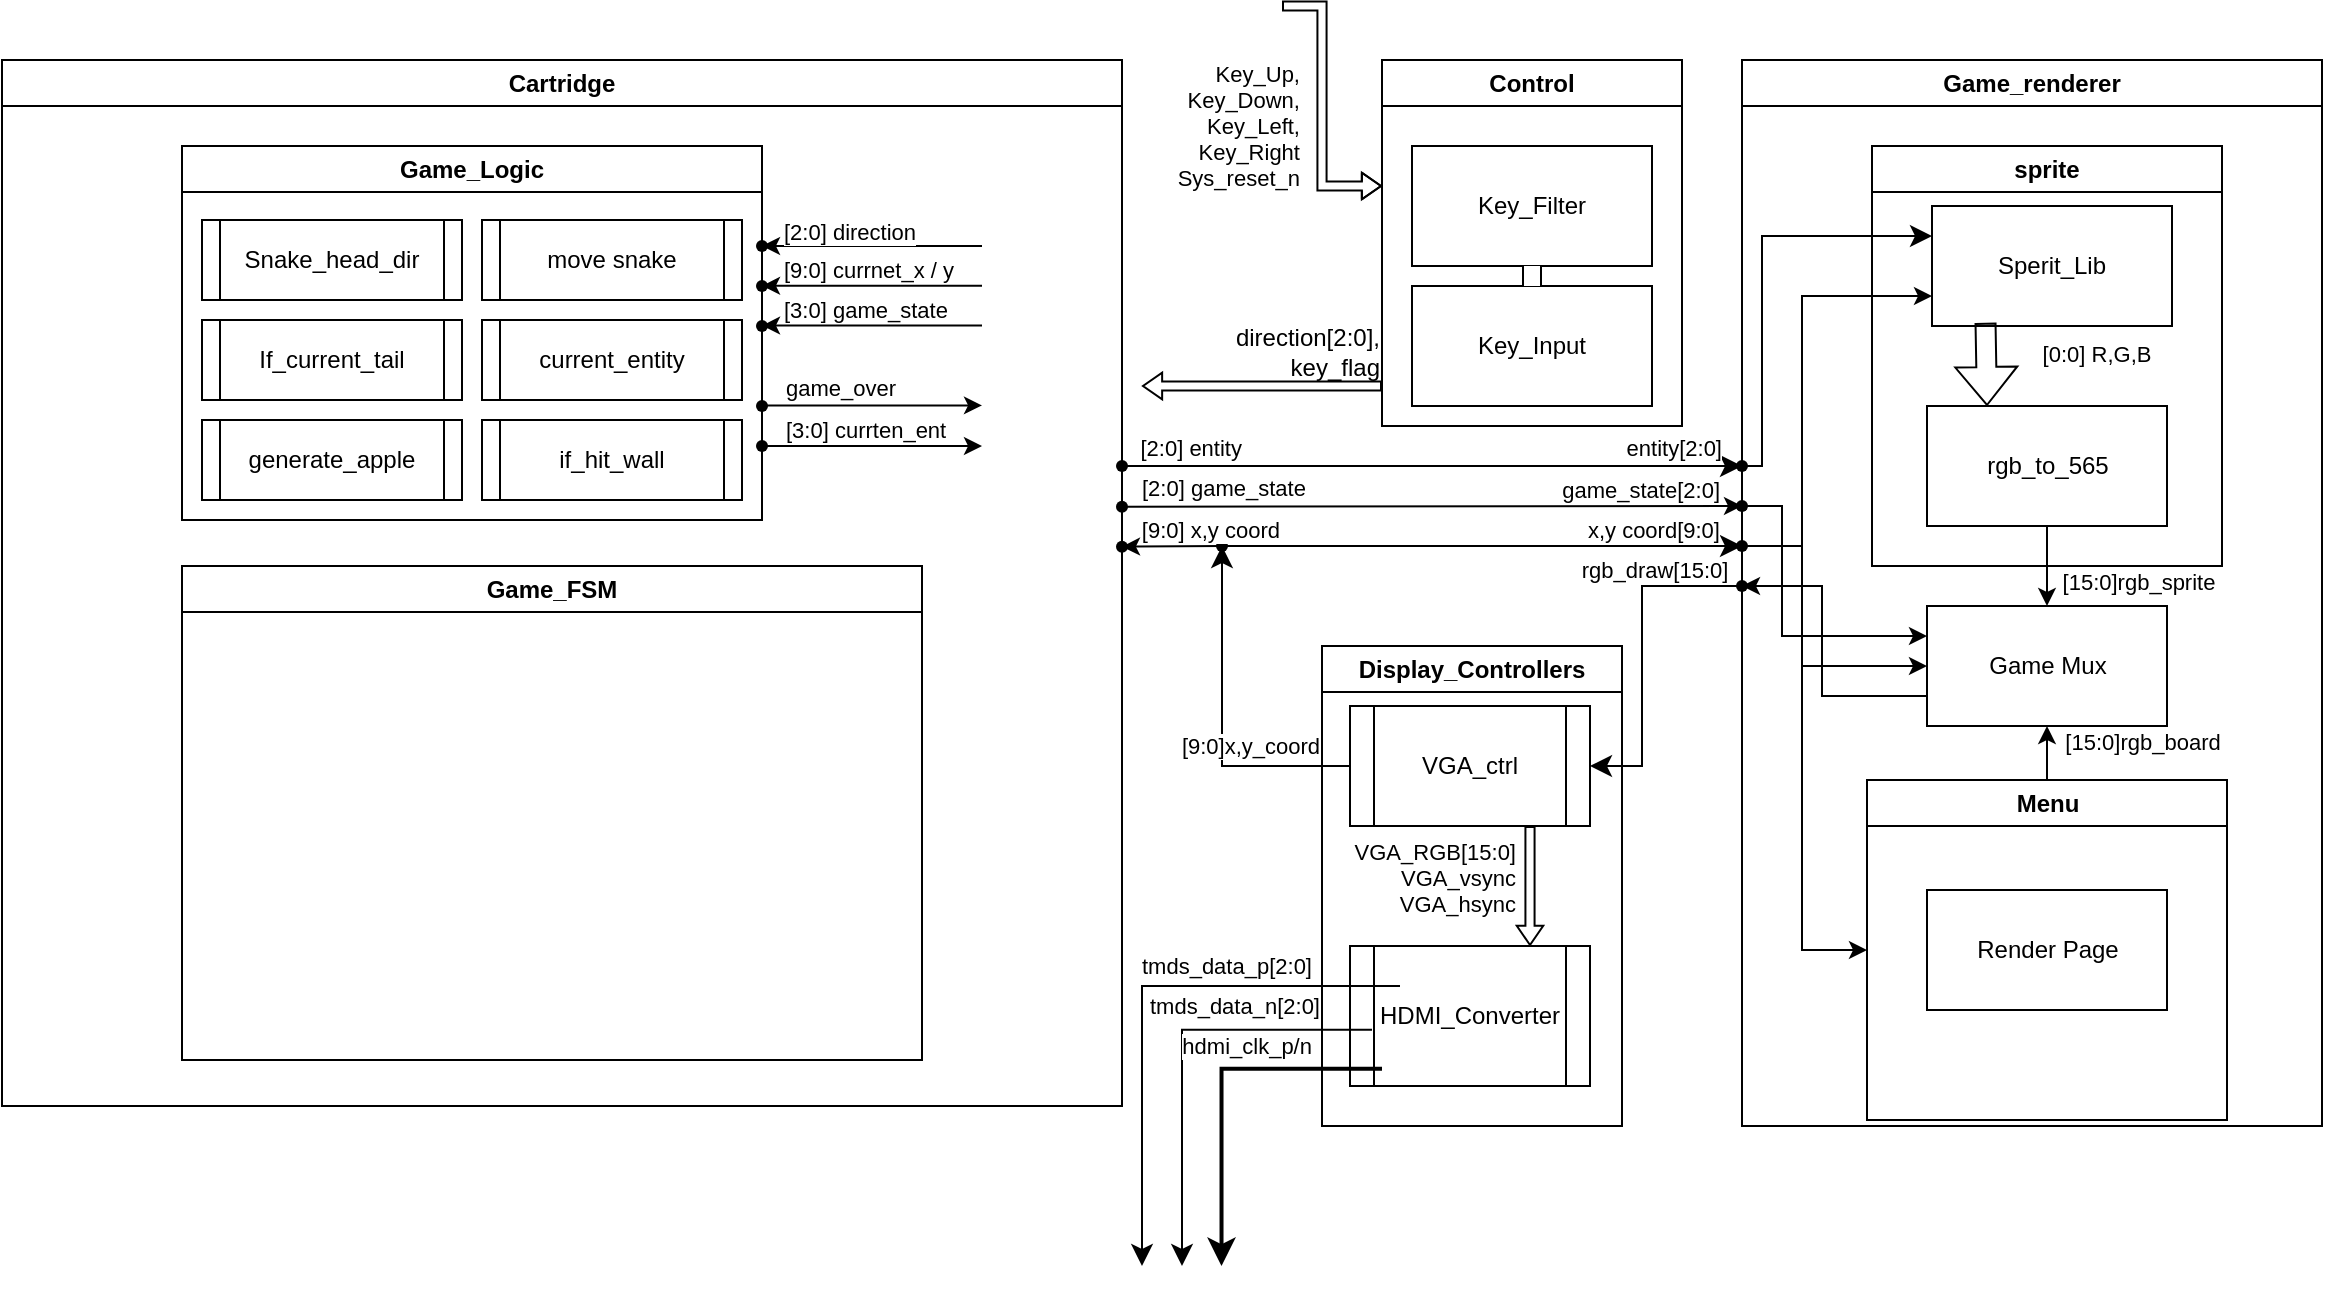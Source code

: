 <mxfile version="25.0.3">
  <diagram name="Page-1" id="sHfkZnYr7WtnaqoEsqCM">
    <mxGraphModel dx="1437" dy="349" grid="1" gridSize="10" guides="1" tooltips="1" connect="1" arrows="1" fold="1" page="1" pageScale="1" pageWidth="827" pageHeight="1169" math="0" shadow="0">
      <root>
        <mxCell id="0" />
        <mxCell id="1" parent="0" />
        <mxCell id="xB46dBXS0W5ADeLuJi4j-32" value="Control" style="swimlane;whiteSpace=wrap;html=1;startSize=23;" parent="1" vertex="1">
          <mxGeometry x="40" y="117" width="150" height="183" as="geometry" />
        </mxCell>
        <mxCell id="xB46dBXS0W5ADeLuJi4j-35" value="Key_Filter" style="rounded=0;whiteSpace=wrap;html=1;" parent="xB46dBXS0W5ADeLuJi4j-32" vertex="1">
          <mxGeometry x="15" y="43" width="120" height="60" as="geometry" />
        </mxCell>
        <mxCell id="xB46dBXS0W5ADeLuJi4j-37" value="Key_Input" style="rounded=0;whiteSpace=wrap;html=1;" parent="xB46dBXS0W5ADeLuJi4j-32" vertex="1">
          <mxGeometry x="15" y="113" width="120" height="60" as="geometry" />
        </mxCell>
        <mxCell id="xB46dBXS0W5ADeLuJi4j-40" value="" style="shape=filledEdge;rounded=0;fixDash=1;endArrow=none;strokeWidth=10;fillColor=#ffffff;html=1;entryX=0.5;entryY=0;entryDx=0;entryDy=0;exitX=0.5;exitY=1;exitDx=0;exitDy=0;" parent="xB46dBXS0W5ADeLuJi4j-32" source="xB46dBXS0W5ADeLuJi4j-35" target="xB46dBXS0W5ADeLuJi4j-37" edge="1">
          <mxGeometry width="60" height="40" relative="1" as="geometry">
            <mxPoint x="30" y="23" as="sourcePoint" />
            <mxPoint x="85" y="123" as="targetPoint" />
          </mxGeometry>
        </mxCell>
        <mxCell id="sHn7CH1aY6ciFTgk0AOF-37" value="&lt;div&gt;Game_renderer&lt;/div&gt;" style="swimlane;whiteSpace=wrap;html=1;" parent="1" vertex="1">
          <mxGeometry x="220" y="117" width="290" height="533" as="geometry" />
        </mxCell>
        <mxCell id="sHn7CH1aY6ciFTgk0AOF-43" value="sprite " style="swimlane;whiteSpace=wrap;html=1;" parent="sHn7CH1aY6ciFTgk0AOF-37" vertex="1">
          <mxGeometry x="65" y="43" width="175" height="210" as="geometry" />
        </mxCell>
        <mxCell id="sHn7CH1aY6ciFTgk0AOF-44" value="Sperit_Lib" style="rounded=0;whiteSpace=wrap;html=1;" parent="sHn7CH1aY6ciFTgk0AOF-43" vertex="1">
          <mxGeometry x="30" y="30" width="120" height="60" as="geometry" />
        </mxCell>
        <mxCell id="sHn7CH1aY6ciFTgk0AOF-42" value="rgb_to_565" style="rounded=0;whiteSpace=wrap;html=1;" parent="sHn7CH1aY6ciFTgk0AOF-43" vertex="1">
          <mxGeometry x="27.5" y="130" width="120" height="60" as="geometry" />
        </mxCell>
        <mxCell id="sHn7CH1aY6ciFTgk0AOF-52" value="" style="shape=flexArrow;html=1;rounded=0;exitX=0.223;exitY=0.973;exitDx=0;exitDy=0;entryX=0.25;entryY=0;entryDx=0;entryDy=0;exitPerimeter=0;" parent="sHn7CH1aY6ciFTgk0AOF-43" source="sHn7CH1aY6ciFTgk0AOF-44" target="sHn7CH1aY6ciFTgk0AOF-42" edge="1">
          <mxGeometry width="100" relative="1" as="geometry">
            <mxPoint x="10" y="140" as="sourcePoint" />
            <mxPoint x="340" y="75" as="targetPoint" />
          </mxGeometry>
        </mxCell>
        <mxCell id="sHn7CH1aY6ciFTgk0AOF-53" value="[0:0] R,G,B" style="edgeLabel;html=1;align=center;verticalAlign=middle;resizable=0;points=[];" parent="sHn7CH1aY6ciFTgk0AOF-52" vertex="1" connectable="0">
          <mxGeometry x="-0.49" y="-3" relative="1" as="geometry">
            <mxPoint x="58" y="5" as="offset" />
          </mxGeometry>
        </mxCell>
        <mxCell id="sHn7CH1aY6ciFTgk0AOF-57" style="edgeStyle=elbowEdgeStyle;rounded=0;orthogonalLoop=1;jettySize=auto;html=1;exitX=0.5;exitY=0;exitDx=0;exitDy=0;entryX=0.5;entryY=1;entryDx=0;entryDy=0;elbow=vertical;" parent="sHn7CH1aY6ciFTgk0AOF-37" source="sHn7CH1aY6ciFTgk0AOF-40" target="sHn7CH1aY6ciFTgk0AOF-80" edge="1">
          <mxGeometry relative="1" as="geometry">
            <mxPoint x="340" y="383" as="targetPoint" />
          </mxGeometry>
        </mxCell>
        <mxCell id="sHn7CH1aY6ciFTgk0AOF-77" value="[15:0]rgb_board" style="edgeLabel;html=1;align=center;verticalAlign=middle;resizable=0;points=[];" parent="sHn7CH1aY6ciFTgk0AOF-57" vertex="1" connectable="0">
          <mxGeometry x="0.693" y="1" relative="1" as="geometry">
            <mxPoint x="48" y="4" as="offset" />
          </mxGeometry>
        </mxCell>
        <mxCell id="sHn7CH1aY6ciFTgk0AOF-40" value="Menu" style="swimlane;whiteSpace=wrap;html=1;" parent="sHn7CH1aY6ciFTgk0AOF-37" vertex="1">
          <mxGeometry x="62.5" y="360" width="180" height="170" as="geometry" />
        </mxCell>
        <mxCell id="xB46dBXS0W5ADeLuJi4j-102" value="Render Page" style="rounded=0;whiteSpace=wrap;html=1;" parent="sHn7CH1aY6ciFTgk0AOF-40" vertex="1">
          <mxGeometry x="30" y="55" width="120" height="60" as="geometry" />
        </mxCell>
        <mxCell id="sHn7CH1aY6ciFTgk0AOF-54" style="rounded=0;orthogonalLoop=1;jettySize=auto;html=1;exitX=0.5;exitY=1;exitDx=0;exitDy=0;entryX=0.5;entryY=0;entryDx=0;entryDy=0;" parent="sHn7CH1aY6ciFTgk0AOF-37" source="sHn7CH1aY6ciFTgk0AOF-42" target="sHn7CH1aY6ciFTgk0AOF-80" edge="1">
          <mxGeometry relative="1" as="geometry">
            <mxPoint x="160" y="253" as="targetPoint" />
            <mxPoint x="240" y="264" as="sourcePoint" />
          </mxGeometry>
        </mxCell>
        <mxCell id="sHn7CH1aY6ciFTgk0AOF-55" value="[15:0]rgb_sprite" style="edgeLabel;html=1;align=center;verticalAlign=middle;resizable=0;points=[];" parent="sHn7CH1aY6ciFTgk0AOF-54" vertex="1" connectable="0">
          <mxGeometry x="0.737" y="3" relative="1" as="geometry">
            <mxPoint x="42" y="-7" as="offset" />
          </mxGeometry>
        </mxCell>
        <mxCell id="sHn7CH1aY6ciFTgk0AOF-80" value="Game Mux" style="rounded=0;whiteSpace=wrap;html=1;" parent="sHn7CH1aY6ciFTgk0AOF-37" vertex="1">
          <mxGeometry x="92.5" y="273" width="120" height="60" as="geometry" />
        </mxCell>
        <mxCell id="xB46dBXS0W5ADeLuJi4j-1" value="Cartridge" style="swimlane;whiteSpace=wrap;html=1;startSize=23;" parent="1" vertex="1">
          <mxGeometry x="-650" y="117" width="560" height="523" as="geometry" />
        </mxCell>
        <mxCell id="xB46dBXS0W5ADeLuJi4j-52" value="Game_FSM" style="swimlane;whiteSpace=wrap;html=1;startSize=23;" parent="xB46dBXS0W5ADeLuJi4j-1" vertex="1">
          <mxGeometry x="90" y="253" width="370" height="247" as="geometry" />
        </mxCell>
        <mxCell id="xB46dBXS0W5ADeLuJi4j-105" value="Game_Logic" style="swimlane;whiteSpace=wrap;html=1;" parent="xB46dBXS0W5ADeLuJi4j-1" vertex="1">
          <mxGeometry x="90" y="43" width="290" height="187" as="geometry" />
        </mxCell>
        <mxCell id="uejsK2y3ItJCnH0kQkoy-29" value="If_current_tail" style="shape=process;whiteSpace=wrap;html=1;backgroundOutline=1;size=0.071;" vertex="1" parent="xB46dBXS0W5ADeLuJi4j-105">
          <mxGeometry x="10" y="87" width="130" height="40" as="geometry" />
        </mxCell>
        <mxCell id="uejsK2y3ItJCnH0kQkoy-32" value="Snake_head_dir" style="shape=process;whiteSpace=wrap;html=1;backgroundOutline=1;size=0.071;" vertex="1" parent="xB46dBXS0W5ADeLuJi4j-105">
          <mxGeometry x="10" y="37" width="130" height="40" as="geometry" />
        </mxCell>
        <mxCell id="uejsK2y3ItJCnH0kQkoy-40" value="generate_apple" style="shape=process;whiteSpace=wrap;html=1;backgroundOutline=1;size=0.071;" vertex="1" parent="xB46dBXS0W5ADeLuJi4j-105">
          <mxGeometry x="10" y="137" width="130" height="40" as="geometry" />
        </mxCell>
        <mxCell id="uejsK2y3ItJCnH0kQkoy-41" value="current_entity" style="shape=process;whiteSpace=wrap;html=1;backgroundOutline=1;size=0.071;" vertex="1" parent="xB46dBXS0W5ADeLuJi4j-105">
          <mxGeometry x="150" y="87" width="130" height="40" as="geometry" />
        </mxCell>
        <mxCell id="uejsK2y3ItJCnH0kQkoy-42" value="move snake" style="shape=process;whiteSpace=wrap;html=1;backgroundOutline=1;size=0.071;" vertex="1" parent="xB46dBXS0W5ADeLuJi4j-105">
          <mxGeometry x="150" y="37" width="130" height="40" as="geometry" />
        </mxCell>
        <mxCell id="uejsK2y3ItJCnH0kQkoy-43" value="if_hit_wall" style="shape=process;whiteSpace=wrap;html=1;backgroundOutline=1;size=0.071;" vertex="1" parent="xB46dBXS0W5ADeLuJi4j-105">
          <mxGeometry x="150" y="137" width="130" height="40" as="geometry" />
        </mxCell>
        <mxCell id="uejsK2y3ItJCnH0kQkoy-45" value="" style="shape=waypoint;sketch=0;fillStyle=solid;size=6;pointerEvents=1;points=[];fillColor=none;resizable=0;rotatable=0;perimeter=centerPerimeter;snapToPoint=1;" vertex="1" parent="xB46dBXS0W5ADeLuJi4j-1">
          <mxGeometry x="370" y="83" width="20" height="20" as="geometry" />
        </mxCell>
        <mxCell id="uejsK2y3ItJCnH0kQkoy-46" value="" style="shape=waypoint;sketch=0;fillStyle=solid;size=6;pointerEvents=1;points=[];fillColor=none;resizable=0;rotatable=0;perimeter=centerPerimeter;snapToPoint=1;" vertex="1" parent="xB46dBXS0W5ADeLuJi4j-1">
          <mxGeometry x="370" y="103" width="20" height="20" as="geometry" />
        </mxCell>
        <mxCell id="uejsK2y3ItJCnH0kQkoy-47" value="" style="shape=waypoint;sketch=0;fillStyle=solid;size=6;pointerEvents=1;points=[];fillColor=none;resizable=0;rotatable=0;perimeter=centerPerimeter;snapToPoint=1;" vertex="1" parent="xB46dBXS0W5ADeLuJi4j-1">
          <mxGeometry x="370" y="123" width="20" height="20" as="geometry" />
        </mxCell>
        <mxCell id="uejsK2y3ItJCnH0kQkoy-67" value="" style="endArrow=classic;html=1;rounded=0;exitX=0.819;exitY=0.619;exitDx=0;exitDy=0;exitPerimeter=0;" edge="1" parent="xB46dBXS0W5ADeLuJi4j-1">
          <mxGeometry relative="1" as="geometry">
            <mxPoint x="380" y="172.69" as="sourcePoint" />
            <mxPoint x="490" y="172.69" as="targetPoint" />
          </mxGeometry>
        </mxCell>
        <mxCell id="uejsK2y3ItJCnH0kQkoy-68" value="game_over" style="edgeLabel;resizable=0;html=1;;align=left;verticalAlign=bottom;" connectable="0" vertex="1" parent="uejsK2y3ItJCnH0kQkoy-67">
          <mxGeometry x="1" relative="1" as="geometry">
            <mxPoint x="-100" as="offset" />
          </mxGeometry>
        </mxCell>
        <mxCell id="uejsK2y3ItJCnH0kQkoy-49" value="" style="shape=waypoint;sketch=0;fillStyle=solid;size=6;pointerEvents=1;points=[];fillColor=none;resizable=0;rotatable=0;perimeter=centerPerimeter;snapToPoint=1;" vertex="1" parent="xB46dBXS0W5ADeLuJi4j-1">
          <mxGeometry x="370" y="163" width="20" height="20" as="geometry" />
        </mxCell>
        <mxCell id="uejsK2y3ItJCnH0kQkoy-65" value="" style="endArrow=classic;html=1;rounded=0;exitX=0.819;exitY=0.619;exitDx=0;exitDy=0;exitPerimeter=0;" edge="1" parent="xB46dBXS0W5ADeLuJi4j-1" source="uejsK2y3ItJCnH0kQkoy-48">
          <mxGeometry relative="1" as="geometry">
            <mxPoint x="390" y="203" as="sourcePoint" />
            <mxPoint x="490" y="193" as="targetPoint" />
          </mxGeometry>
        </mxCell>
        <mxCell id="uejsK2y3ItJCnH0kQkoy-66" value="[3:0] currten_ent" style="edgeLabel;resizable=0;html=1;;align=left;verticalAlign=bottom;" connectable="0" vertex="1" parent="uejsK2y3ItJCnH0kQkoy-65">
          <mxGeometry x="1" relative="1" as="geometry">
            <mxPoint x="-100" as="offset" />
          </mxGeometry>
        </mxCell>
        <mxCell id="uejsK2y3ItJCnH0kQkoy-48" value="" style="shape=waypoint;sketch=0;fillStyle=solid;size=6;pointerEvents=1;points=[];fillColor=none;resizable=0;rotatable=0;perimeter=centerPerimeter;snapToPoint=1;" vertex="1" parent="xB46dBXS0W5ADeLuJi4j-1">
          <mxGeometry x="370" y="183" width="20" height="20" as="geometry" />
        </mxCell>
        <mxCell id="uejsK2y3ItJCnH0kQkoy-58" value="" style="endArrow=classic;html=1;rounded=0;entryX=0.414;entryY=0.4;entryDx=0;entryDy=0;entryPerimeter=0;" edge="1" parent="xB46dBXS0W5ADeLuJi4j-1">
          <mxGeometry relative="1" as="geometry">
            <mxPoint x="490" y="132.76" as="sourcePoint" />
            <mxPoint x="380" y="132.76" as="targetPoint" />
          </mxGeometry>
        </mxCell>
        <mxCell id="uejsK2y3ItJCnH0kQkoy-59" value="[3:0] game_state" style="edgeLabel;resizable=0;html=1;;align=left;verticalAlign=bottom;" connectable="0" vertex="1" parent="uejsK2y3ItJCnH0kQkoy-58">
          <mxGeometry x="1" relative="1" as="geometry">
            <mxPoint x="9" y="1" as="offset" />
          </mxGeometry>
        </mxCell>
        <mxCell id="uejsK2y3ItJCnH0kQkoy-56" value="" style="endArrow=classic;html=1;rounded=0;entryX=0.414;entryY=0.4;entryDx=0;entryDy=0;entryPerimeter=0;" edge="1" parent="xB46dBXS0W5ADeLuJi4j-1">
          <mxGeometry relative="1" as="geometry">
            <mxPoint x="490" y="112.9" as="sourcePoint" />
            <mxPoint x="380" y="112.9" as="targetPoint" />
          </mxGeometry>
        </mxCell>
        <mxCell id="uejsK2y3ItJCnH0kQkoy-57" value="[9:0] currnet_x / y" style="edgeLabel;resizable=0;html=1;;align=left;verticalAlign=bottom;" connectable="0" vertex="1" parent="uejsK2y3ItJCnH0kQkoy-56">
          <mxGeometry x="1" relative="1" as="geometry">
            <mxPoint x="9" y="1" as="offset" />
          </mxGeometry>
        </mxCell>
        <mxCell id="uejsK2y3ItJCnH0kQkoy-52" value="" style="endArrow=classic;html=1;rounded=0;entryX=0.414;entryY=0.4;entryDx=0;entryDy=0;entryPerimeter=0;" edge="1" parent="xB46dBXS0W5ADeLuJi4j-1" target="uejsK2y3ItJCnH0kQkoy-45">
          <mxGeometry relative="1" as="geometry">
            <mxPoint x="490" y="93" as="sourcePoint" />
            <mxPoint x="470" y="253" as="targetPoint" />
          </mxGeometry>
        </mxCell>
        <mxCell id="uejsK2y3ItJCnH0kQkoy-55" value="[2:0] direction" style="edgeLabel;resizable=0;html=1;;align=left;verticalAlign=bottom;" connectable="0" vertex="1" parent="uejsK2y3ItJCnH0kQkoy-52">
          <mxGeometry x="1" relative="1" as="geometry">
            <mxPoint x="9" y="1" as="offset" />
          </mxGeometry>
        </mxCell>
        <mxCell id="xB46dBXS0W5ADeLuJi4j-2" value="Display_Controllers" style="swimlane;whiteSpace=wrap;html=1;" parent="1" vertex="1">
          <mxGeometry x="10" y="410" width="150" height="240" as="geometry" />
        </mxCell>
        <mxCell id="xB46dBXS0W5ADeLuJi4j-4" value="VGA_ctrl" style="shape=process;whiteSpace=wrap;html=1;backgroundOutline=1;" parent="xB46dBXS0W5ADeLuJi4j-2" vertex="1">
          <mxGeometry x="14" y="30" width="120" height="60" as="geometry" />
        </mxCell>
        <mxCell id="xB46dBXS0W5ADeLuJi4j-5" value="HDMI_Converter" style="shape=process;whiteSpace=wrap;html=1;backgroundOutline=1;" parent="xB46dBXS0W5ADeLuJi4j-2" vertex="1">
          <mxGeometry x="14" y="150" width="120" height="70" as="geometry" />
        </mxCell>
        <mxCell id="xB46dBXS0W5ADeLuJi4j-23" value="" style="edgeStyle=elbowEdgeStyle;elbow=horizontal;endArrow=classic;html=1;curved=0;rounded=0;endSize=8;startSize=8;" parent="xB46dBXS0W5ADeLuJi4j-2" edge="1">
          <mxGeometry width="50" height="50" relative="1" as="geometry">
            <mxPoint x="39" y="170" as="sourcePoint" />
            <mxPoint x="-90" y="310" as="targetPoint" />
            <Array as="points">
              <mxPoint x="-90" y="240" />
            </Array>
          </mxGeometry>
        </mxCell>
        <mxCell id="xB46dBXS0W5ADeLuJi4j-26" value="" style="shape=filledEdge;curved=0;rounded=0;fixDash=1;endArrow=none;strokeWidth=10;fillColor=#ffffff;edgeStyle=orthogonalEdgeStyle;html=1;entryDx=0;entryDy=0;exitX=1.093;exitY=1.157;exitDx=0;exitDy=0;exitPerimeter=0;" parent="xB46dBXS0W5ADeLuJi4j-2" edge="1">
          <mxGeometry width="60" height="40" relative="1" as="geometry">
            <mxPoint x="60.0" y="140" as="sourcePoint" />
            <mxPoint x="60.0" y="140" as="targetPoint" />
          </mxGeometry>
        </mxCell>
        <mxCell id="xB46dBXS0W5ADeLuJi4j-27" value="&lt;div&gt;VGA_RGB[15:0]&lt;/div&gt;&lt;div&gt;VGA_vsync&lt;/div&gt;&lt;div&gt;VGA_hsync&lt;br&gt;&lt;/div&gt;" style="edgeLabel;html=1;align=right;verticalAlign=middle;resizable=0;points=[];" parent="xB46dBXS0W5ADeLuJi4j-26" vertex="1" connectable="0">
          <mxGeometry x="-0.01" y="2" relative="1" as="geometry">
            <mxPoint x="37" y="-24" as="offset" />
          </mxGeometry>
        </mxCell>
        <mxCell id="uejsK2y3ItJCnH0kQkoy-7" value="" style="endArrow=classic;html=1;rounded=0;exitX=0.75;exitY=1;exitDx=0;exitDy=0;entryX=0.75;entryY=0;entryDx=0;entryDy=0;shape=flexArrow;width=4.571;endSize=2.857;endWidth=7.673;" edge="1" parent="xB46dBXS0W5ADeLuJi4j-2" source="xB46dBXS0W5ADeLuJi4j-4" target="xB46dBXS0W5ADeLuJi4j-5">
          <mxGeometry width="50" height="50" relative="1" as="geometry">
            <mxPoint x="220" y="170" as="sourcePoint" />
            <mxPoint x="270" y="120" as="targetPoint" />
            <Array as="points" />
          </mxGeometry>
        </mxCell>
        <mxCell id="xB46dBXS0W5ADeLuJi4j-20" value="" style="edgeStyle=elbowEdgeStyle;elbow=horizontal;endArrow=classic;html=1;curved=0;rounded=0;endSize=8;startSize=8;exitX=0.002;exitY=0.877;exitDx=0;exitDy=0;exitPerimeter=0;strokeWidth=2;" parent="1" edge="1">
          <mxGeometry width="50" height="50" relative="1" as="geometry">
            <mxPoint x="40.0" y="621.39" as="sourcePoint" />
            <mxPoint x="-40" y="720" as="targetPoint" />
            <Array as="points">
              <mxPoint x="-40.24" y="660" />
            </Array>
          </mxGeometry>
        </mxCell>
        <mxCell id="sHn7CH1aY6ciFTgk0AOF-82" style="edgeStyle=elbowEdgeStyle;rounded=0;orthogonalLoop=1;jettySize=auto;html=1;entryX=0.643;entryY=0.81;entryDx=0;entryDy=0;exitX=0;exitY=0.75;exitDx=0;exitDy=0;entryPerimeter=0;" parent="1" source="sHn7CH1aY6ciFTgk0AOF-80" edge="1" target="uejsK2y3ItJCnH0kQkoy-19">
          <mxGeometry relative="1" as="geometry">
            <mxPoint x="540" y="290" as="targetPoint" />
            <Array as="points">
              <mxPoint x="260" y="410" />
            </Array>
          </mxGeometry>
        </mxCell>
        <mxCell id="sHn7CH1aY6ciFTgk0AOF-84" value="rgb_draw[15:0]" style="edgeLabel;html=1;align=center;verticalAlign=bottom;resizable=0;points=[];" parent="sHn7CH1aY6ciFTgk0AOF-82" vertex="1" connectable="0">
          <mxGeometry x="0.562" y="-1" relative="1" as="geometry">
            <mxPoint x="-77" y="1" as="offset" />
          </mxGeometry>
        </mxCell>
        <mxCell id="sHn7CH1aY6ciFTgk0AOF-50" value="" style="endArrow=classic;html=1;rounded=0;endSize=8;startSize=8;exitDx=0;exitDy=0;edgeStyle=elbowEdgeStyle;entryX=0.578;entryY=0.406;entryDx=0;entryDy=0;entryPerimeter=0;" parent="1" source="xB46dBXS0W5ADeLuJi4j-28" target="sHn7CH1aY6ciFTgk0AOF-78" edge="1">
          <mxGeometry width="50" height="50" relative="1" as="geometry">
            <mxPoint x="130" y="370" as="sourcePoint" />
            <mxPoint x="260" y="370" as="targetPoint" />
          </mxGeometry>
        </mxCell>
        <mxCell id="xB46dBXS0W5ADeLuJi4j-29" value="" style="endArrow=classic;html=1;rounded=0;endSize=8;startSize=8;exitX=0;exitY=0.5;exitDx=0;exitDy=0;edgeStyle=elbowEdgeStyle;entryX=0.471;entryY=0.6;entryDx=0;entryDy=0;entryPerimeter=0;" parent="1" source="xB46dBXS0W5ADeLuJi4j-4" target="xB46dBXS0W5ADeLuJi4j-28" edge="1">
          <mxGeometry width="50" height="50" relative="1" as="geometry">
            <mxPoint x="130" y="483" as="sourcePoint" />
            <mxPoint x="40" y="390" as="targetPoint" />
            <Array as="points">
              <mxPoint x="-40" y="450" />
            </Array>
          </mxGeometry>
        </mxCell>
        <mxCell id="xB46dBXS0W5ADeLuJi4j-30" value="[9:0]x,y_coord" style="edgeLabel;html=1;align=center;verticalAlign=middle;resizable=0;points=[];" parent="xB46dBXS0W5ADeLuJi4j-29" vertex="1" connectable="0">
          <mxGeometry x="-0.017" y="2" relative="1" as="geometry">
            <mxPoint x="16" y="11" as="offset" />
          </mxGeometry>
        </mxCell>
        <mxCell id="xB46dBXS0W5ADeLuJi4j-31" value="" style="endArrow=classic;html=1;rounded=0;entryX=0.5;entryY=0.483;entryDx=0;entryDy=0;entryPerimeter=0;" parent="1" source="xB46dBXS0W5ADeLuJi4j-28" edge="1" target="uejsK2y3ItJCnH0kQkoy-61">
          <mxGeometry width="50" height="50" relative="1" as="geometry">
            <mxPoint x="200" y="390" as="sourcePoint" />
            <mxPoint x="-80" y="360" as="targetPoint" />
          </mxGeometry>
        </mxCell>
        <mxCell id="xB46dBXS0W5ADeLuJi4j-28" value="" style="shape=waypoint;sketch=0;fillStyle=solid;size=6;pointerEvents=1;points=[];fillColor=none;resizable=0;rotatable=0;perimeter=centerPerimeter;snapToPoint=1;" parent="1" vertex="1">
          <mxGeometry x="-50" y="350" width="20" height="20" as="geometry" />
        </mxCell>
        <mxCell id="xB46dBXS0W5ADeLuJi4j-19" value="" style="edgeStyle=elbowEdgeStyle;elbow=horizontal;endArrow=classic;html=1;curved=0;rounded=0;endSize=8;startSize=8;exitX=-0.002;exitY=0.598;exitDx=0;exitDy=0;exitPerimeter=0;" parent="1" edge="1">
          <mxGeometry width="50" height="50" relative="1" as="geometry">
            <mxPoint x="35.0" y="601.86" as="sourcePoint" />
            <mxPoint x="-60" y="720" as="targetPoint" />
            <Array as="points">
              <mxPoint x="-60" y="660" />
            </Array>
          </mxGeometry>
        </mxCell>
        <mxCell id="uejsK2y3ItJCnH0kQkoy-8" value="&lt;div&gt;Key_Up,&lt;/div&gt;&lt;div&gt;Key_Down,&lt;/div&gt;&lt;div&gt;Key_Left,&lt;/div&gt;&lt;div&gt;Key_Right&lt;br&gt;&lt;/div&gt;&lt;div&gt;Sys_reset_n&lt;br&gt;&lt;/div&gt;" style="edgeLabel;html=1;align=right;verticalAlign=middle;resizable=0;points=[];" vertex="1" connectable="0" parent="1">
          <mxGeometry x="-0.001" y="150.001" as="geometry" />
        </mxCell>
        <mxCell id="uejsK2y3ItJCnH0kQkoy-10" value="" style="endArrow=classic;html=1;rounded=0;exitX=0.529;exitY=0.426;exitDx=0;exitDy=0;exitPerimeter=0;" edge="1" parent="1" source="uejsK2y3ItJCnH0kQkoy-60" target="uejsK2y3ItJCnH0kQkoy-17">
          <mxGeometry relative="1" as="geometry">
            <mxPoint x="-80" y="340" as="sourcePoint" />
            <mxPoint x="240" y="366" as="targetPoint" />
          </mxGeometry>
        </mxCell>
        <mxCell id="uejsK2y3ItJCnH0kQkoy-12" value="[2:0] game_state" style="edgeLabel;resizable=0;html=1;;align=left;verticalAlign=bottom;" connectable="0" vertex="1" parent="uejsK2y3ItJCnH0kQkoy-10">
          <mxGeometry x="-1" relative="1" as="geometry">
            <mxPoint x="8" y="-1" as="offset" />
          </mxGeometry>
        </mxCell>
        <mxCell id="uejsK2y3ItJCnH0kQkoy-15" value="" style="endArrow=classic;html=1;rounded=0;endSize=8;startSize=8;labelPosition=left;verticalLabelPosition=middle;align=right;verticalAlign=middle;entryDx=0;entryDy=0;entryPerimeter=0;" edge="1" parent="1" source="uejsK2y3ItJCnH0kQkoy-30" target="sHn7CH1aY6ciFTgk0AOF-72">
          <mxGeometry width="50" height="50" relative="1" as="geometry">
            <mxPoint x="-90" y="320" as="sourcePoint" />
            <mxPoint x="240" y="339.52" as="targetPoint" />
          </mxGeometry>
        </mxCell>
        <mxCell id="uejsK2y3ItJCnH0kQkoy-18" value="game_state[2:0]" style="edgeLabel;html=1;align=right;verticalAlign=bottom;resizable=0;points=[];" vertex="1" connectable="0" parent="1">
          <mxGeometry x="209.996" y="340.34" as="geometry" />
        </mxCell>
        <mxCell id="sHn7CH1aY6ciFTgk0AOF-72" value="" style="shape=waypoint;sketch=0;fillStyle=solid;size=6;pointerEvents=1;points=[];fillColor=none;resizable=0;rotatable=0;perimeter=centerPerimeter;snapToPoint=1;" parent="1" vertex="1">
          <mxGeometry x="210" y="310" width="20" height="20" as="geometry" />
        </mxCell>
        <mxCell id="sHn7CH1aY6ciFTgk0AOF-78" value="" style="shape=waypoint;sketch=0;fillStyle=solid;size=6;pointerEvents=1;points=[];fillColor=none;resizable=0;rotatable=0;perimeter=centerPerimeter;snapToPoint=1;" parent="1" vertex="1">
          <mxGeometry x="210" y="350" width="20" height="20" as="geometry" />
        </mxCell>
        <mxCell id="uejsK2y3ItJCnH0kQkoy-17" value="" style="shape=waypoint;sketch=0;fillStyle=solid;size=6;pointerEvents=1;points=[];fillColor=none;resizable=0;rotatable=0;perimeter=centerPerimeter;snapToPoint=1;" vertex="1" parent="1">
          <mxGeometry x="210" y="330.0" width="20" height="20" as="geometry" />
        </mxCell>
        <mxCell id="uejsK2y3ItJCnH0kQkoy-19" value="" style="shape=waypoint;sketch=0;fillStyle=solid;size=6;pointerEvents=1;points=[];fillColor=none;resizable=0;rotatable=0;perimeter=centerPerimeter;snapToPoint=1;" vertex="1" parent="1">
          <mxGeometry x="210" y="370" width="20" height="20" as="geometry" />
        </mxCell>
        <mxCell id="sHn7CH1aY6ciFTgk0AOF-47" value="" style="edgeStyle=elbowEdgeStyle;endArrow=classic;html=1;rounded=0;endSize=8;startSize=8;labelPosition=left;verticalLabelPosition=middle;align=right;verticalAlign=middle;entryX=0;entryY=0.25;entryDx=0;entryDy=0;" parent="1" source="sHn7CH1aY6ciFTgk0AOF-72" target="sHn7CH1aY6ciFTgk0AOF-44" edge="1">
          <mxGeometry width="50" height="50" relative="1" as="geometry">
            <mxPoint x="240" y="350" as="sourcePoint" />
            <mxPoint x="260" y="270" as="targetPoint" />
            <Array as="points">
              <mxPoint x="230" y="270" />
            </Array>
          </mxGeometry>
        </mxCell>
        <mxCell id="sHn7CH1aY6ciFTgk0AOF-48" value="&lt;div&gt;entity[2:0]&lt;br&gt;&lt;/div&gt;" style="edgeLabel;html=1;align=right;verticalAlign=bottom;resizable=0;points=[];" parent="sHn7CH1aY6ciFTgk0AOF-47" vertex="1" connectable="0">
          <mxGeometry x="0.063" relative="1" as="geometry">
            <mxPoint x="-20" y="101" as="offset" />
          </mxGeometry>
        </mxCell>
        <mxCell id="sHn7CH1aY6ciFTgk0AOF-79" style="edgeStyle=elbowEdgeStyle;rounded=0;orthogonalLoop=1;jettySize=auto;html=1;entryX=0;entryY=0.75;entryDx=0;entryDy=0;" parent="1" source="sHn7CH1aY6ciFTgk0AOF-78" target="sHn7CH1aY6ciFTgk0AOF-44" edge="1">
          <mxGeometry relative="1" as="geometry">
            <Array as="points">
              <mxPoint x="250" y="300" />
            </Array>
          </mxGeometry>
        </mxCell>
        <mxCell id="sHn7CH1aY6ciFTgk0AOF-81" style="edgeStyle=elbowEdgeStyle;rounded=0;orthogonalLoop=1;jettySize=auto;html=1;entryX=0;entryY=0.5;entryDx=0;entryDy=0;" parent="1" source="sHn7CH1aY6ciFTgk0AOF-78" target="sHn7CH1aY6ciFTgk0AOF-80" edge="1">
          <mxGeometry relative="1" as="geometry">
            <Array as="points">
              <mxPoint x="250" y="390" />
            </Array>
          </mxGeometry>
        </mxCell>
        <mxCell id="xB46dBXS0W5ADeLuJi4j-104" value="" style="endArrow=classic;html=1;rounded=0;entryX=0;entryY=0.5;entryDx=0;entryDy=0;edgeStyle=elbowEdgeStyle;exitX=0.552;exitY=1.013;exitDx=0;exitDy=0;exitPerimeter=0;" parent="1" source="sHn7CH1aY6ciFTgk0AOF-78" target="sHn7CH1aY6ciFTgk0AOF-40" edge="1">
          <mxGeometry width="50" height="50" relative="1" as="geometry">
            <mxPoint x="240" y="370" as="sourcePoint" />
            <mxPoint x="60" y="350" as="targetPoint" />
            <Array as="points">
              <mxPoint x="250" y="460" />
            </Array>
          </mxGeometry>
        </mxCell>
        <mxCell id="uejsK2y3ItJCnH0kQkoy-16" value="" style="endArrow=classic;html=1;rounded=0;exitX=0.528;exitY=0.467;exitDx=0;exitDy=0;exitPerimeter=0;entryX=0;entryY=0.25;entryDx=0;entryDy=0;edgeStyle=orthogonalEdgeStyle;" edge="1" parent="1" source="uejsK2y3ItJCnH0kQkoy-17" target="sHn7CH1aY6ciFTgk0AOF-80">
          <mxGeometry width="50" height="50" relative="1" as="geometry">
            <mxPoint x="200" y="410" as="sourcePoint" />
            <mxPoint x="290" y="390" as="targetPoint" />
            <Array as="points">
              <mxPoint x="240" y="405" />
            </Array>
          </mxGeometry>
        </mxCell>
        <mxCell id="uejsK2y3ItJCnH0kQkoy-21" value="x,y coord[9:0]" style="edgeLabel;html=1;align=right;verticalAlign=bottom;resizable=0;points=[];" vertex="1" connectable="0" parent="1">
          <mxGeometry x="209.996" y="360" as="geometry" />
        </mxCell>
        <mxCell id="uejsK2y3ItJCnH0kQkoy-22" value="" style="edgeStyle=segmentEdgeStyle;endArrow=classic;html=1;curved=0;rounded=0;endSize=8;startSize=8;exitX=0.452;exitY=0.69;exitDx=0;exitDy=0;exitPerimeter=0;entryX=1;entryY=0.5;entryDx=0;entryDy=0;" edge="1" parent="1" source="uejsK2y3ItJCnH0kQkoy-19" target="xB46dBXS0W5ADeLuJi4j-4">
          <mxGeometry width="50" height="50" relative="1" as="geometry">
            <mxPoint x="180" y="400" as="sourcePoint" />
            <mxPoint x="230" y="350" as="targetPoint" />
            <Array as="points">
              <mxPoint x="170" y="380" />
              <mxPoint x="170" y="470" />
            </Array>
          </mxGeometry>
        </mxCell>
        <mxCell id="xB46dBXS0W5ADeLuJi4j-24" value="&lt;div&gt;hdmi_clk_p/n&lt;br&gt;&lt;/div&gt;" style="edgeLabel;html=1;align=right;verticalAlign=middle;resizable=0;points=[];" parent="1" vertex="1" connectable="0">
          <mxGeometry x="20.0" y="660" as="geometry">
            <mxPoint x="-15" y="-50" as="offset" />
          </mxGeometry>
        </mxCell>
        <mxCell id="xB46dBXS0W5ADeLuJi4j-21" value="&lt;div align=&quot;right&quot;&gt;tmds_data_p[2:0]&lt;/div&gt;" style="edgeLabel;html=1;align=right;verticalAlign=middle;resizable=0;points=[];" parent="1" vertex="1" connectable="0">
          <mxGeometry x="20.0" y="620" as="geometry">
            <mxPoint x="-15" y="-50" as="offset" />
          </mxGeometry>
        </mxCell>
        <mxCell id="xB46dBXS0W5ADeLuJi4j-14" value="&lt;div align=&quot;right&quot;&gt;tmds_data_n[2:0]&lt;/div&gt;" style="edgeLabel;html=1;align=right;verticalAlign=middle;resizable=0;points=[];" parent="1" vertex="1" connectable="0">
          <mxGeometry x="24.0" y="640" as="geometry">
            <mxPoint x="-15" y="-50" as="offset" />
          </mxGeometry>
        </mxCell>
        <mxCell id="uejsK2y3ItJCnH0kQkoy-25" value="" style="endArrow=classic;html=1;rounded=0;exitX=0.75;exitY=1;exitDx=0;exitDy=0;shape=flexArrow;width=4.571;endSize=2.857;endWidth=7.673;edgeStyle=orthogonalEdgeStyle;elbow=vertical;" edge="1" parent="1">
          <mxGeometry width="50" height="50" relative="1" as="geometry">
            <mxPoint x="-10" y="90" as="sourcePoint" />
            <mxPoint x="40" y="180" as="targetPoint" />
            <Array as="points">
              <mxPoint x="10" y="90" />
              <mxPoint x="10" y="180" />
            </Array>
          </mxGeometry>
        </mxCell>
        <mxCell id="uejsK2y3ItJCnH0kQkoy-26" value="" style="endArrow=classic;html=1;rounded=0;shape=flexArrow;width=4.571;endSize=2.857;endWidth=7.673;elbow=vertical;" edge="1" parent="1">
          <mxGeometry width="50" height="50" relative="1" as="geometry">
            <mxPoint x="40" y="280" as="sourcePoint" />
            <mxPoint x="-80" y="280" as="targetPoint" />
          </mxGeometry>
        </mxCell>
        <mxCell id="uejsK2y3ItJCnH0kQkoy-27" value="&lt;div&gt;direction[2:0],&lt;/div&gt;&lt;div&gt;key_flag&lt;br&gt;&lt;/div&gt;" style="text;html=1;align=right;verticalAlign=bottom;resizable=0;points=[];autosize=1;strokeColor=none;fillColor=none;" vertex="1" parent="1">
          <mxGeometry x="-60" y="240" width="100" height="40" as="geometry" />
        </mxCell>
        <mxCell id="uejsK2y3ItJCnH0kQkoy-31" value="" style="endArrow=classic;html=1;rounded=0;endSize=8;startSize=8;labelPosition=left;verticalLabelPosition=middle;align=right;verticalAlign=middle;entryDx=0;entryDy=0;entryPerimeter=0;" edge="1" parent="1" target="uejsK2y3ItJCnH0kQkoy-30">
          <mxGeometry width="50" height="50" relative="1" as="geometry">
            <mxPoint x="-90" y="320" as="sourcePoint" />
            <mxPoint x="220" y="320" as="targetPoint" />
          </mxGeometry>
        </mxCell>
        <mxCell id="uejsK2y3ItJCnH0kQkoy-30" value="" style="shape=waypoint;sketch=0;fillStyle=solid;size=6;pointerEvents=1;points=[];fillColor=none;resizable=0;rotatable=0;perimeter=centerPerimeter;snapToPoint=1;" vertex="1" parent="1">
          <mxGeometry x="-100" y="310" width="20" height="20" as="geometry" />
        </mxCell>
        <mxCell id="uejsK2y3ItJCnH0kQkoy-60" value="" style="shape=waypoint;sketch=0;fillStyle=solid;size=6;pointerEvents=1;points=[];fillColor=none;resizable=0;rotatable=0;perimeter=centerPerimeter;snapToPoint=1;" vertex="1" parent="1">
          <mxGeometry x="-100" y="330.34" width="20" height="20" as="geometry" />
        </mxCell>
        <mxCell id="uejsK2y3ItJCnH0kQkoy-61" value="" style="shape=waypoint;sketch=0;fillStyle=solid;size=6;pointerEvents=1;points=[];fillColor=none;resizable=0;rotatable=0;perimeter=centerPerimeter;snapToPoint=1;" vertex="1" parent="1">
          <mxGeometry x="-100" y="350.34" width="20" height="20" as="geometry" />
        </mxCell>
        <mxCell id="uejsK2y3ItJCnH0kQkoy-63" value="&lt;div&gt;[2:0] entity&lt;br&gt;&lt;/div&gt;" style="edgeLabel;html=1;align=right;verticalAlign=bottom;resizable=0;points=[];" vertex="1" connectable="0" parent="1">
          <mxGeometry x="-30" y="319.996" as="geometry" />
        </mxCell>
        <mxCell id="uejsK2y3ItJCnH0kQkoy-64" value="[9:0] x,y coord" style="edgeLabel;html=1;align=right;verticalAlign=bottom;resizable=0;points=[];" vertex="1" connectable="0" parent="1">
          <mxGeometry x="-10.004" y="360" as="geometry" />
        </mxCell>
      </root>
    </mxGraphModel>
  </diagram>
</mxfile>
